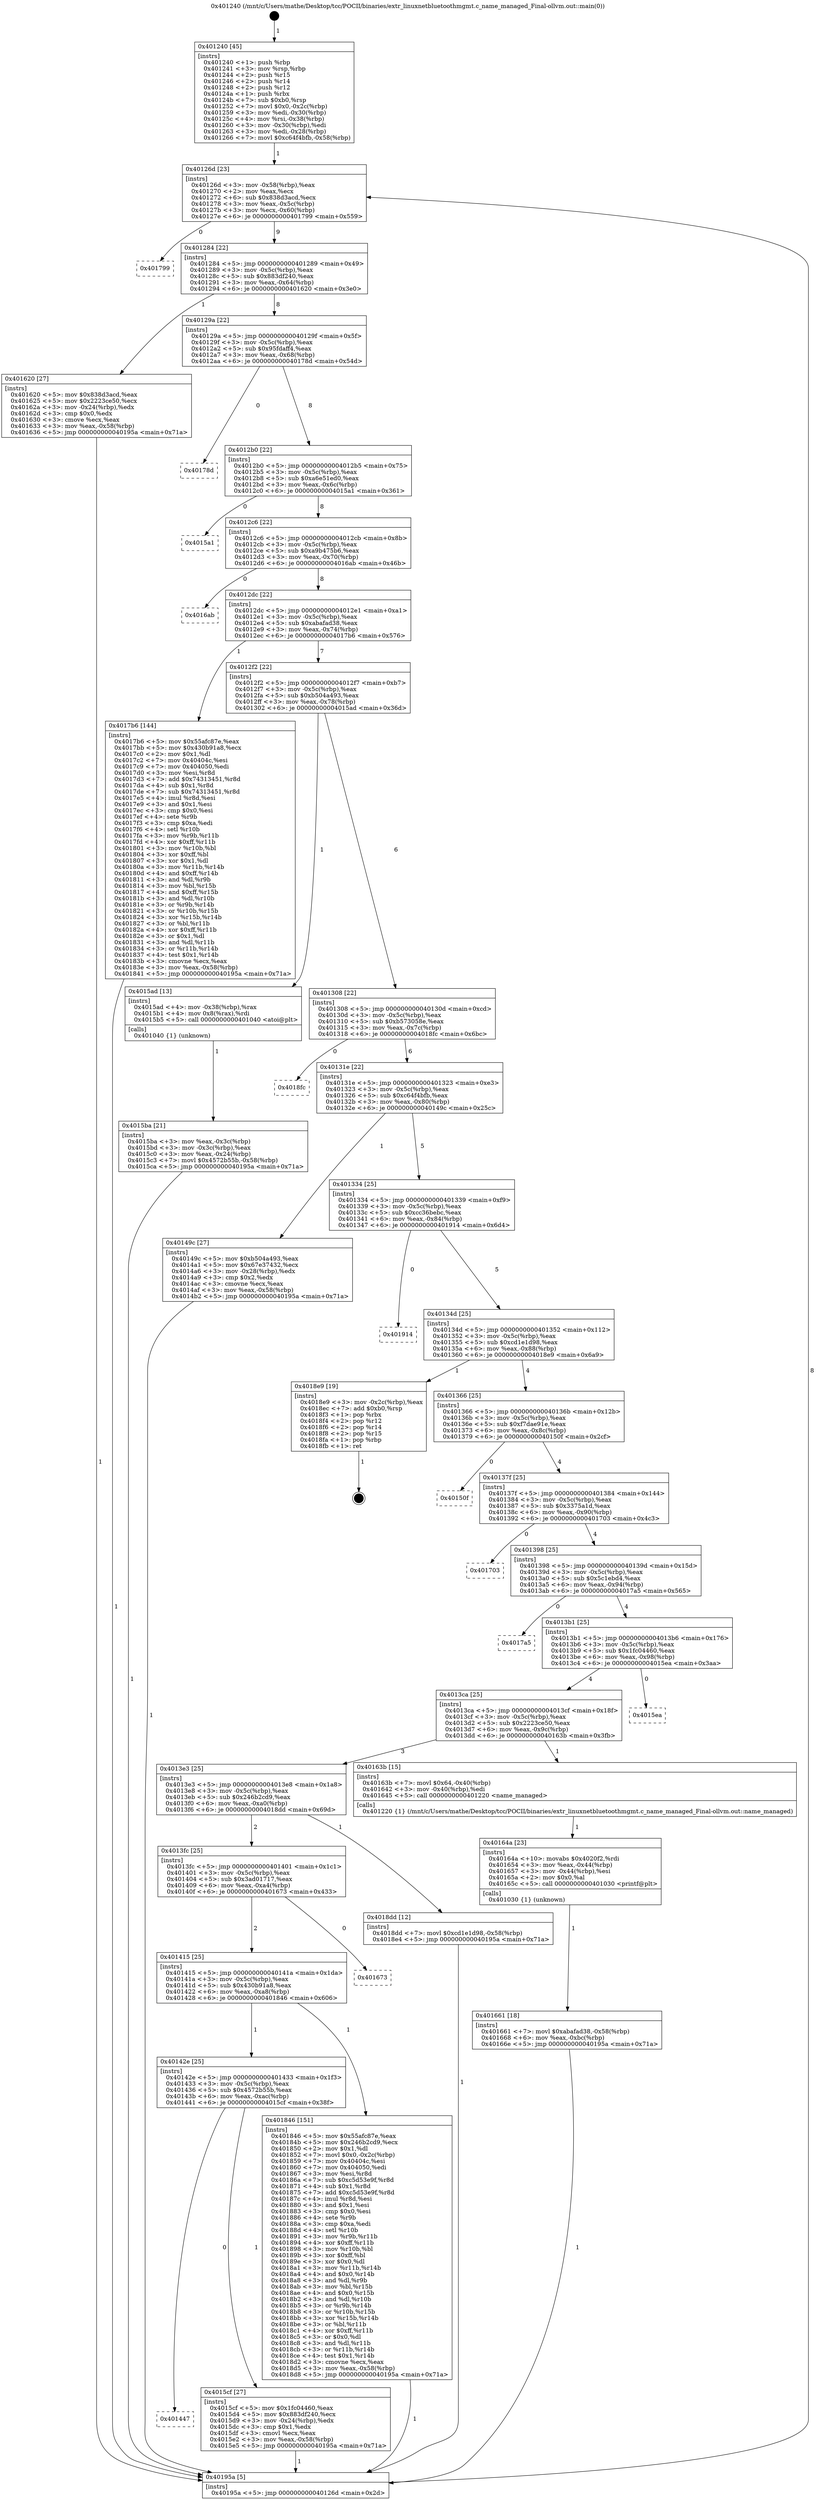 digraph "0x401240" {
  label = "0x401240 (/mnt/c/Users/mathe/Desktop/tcc/POCII/binaries/extr_linuxnetbluetoothmgmt.c_name_managed_Final-ollvm.out::main(0))"
  labelloc = "t"
  node[shape=record]

  Entry [label="",width=0.3,height=0.3,shape=circle,fillcolor=black,style=filled]
  "0x40126d" [label="{
     0x40126d [23]\l
     | [instrs]\l
     &nbsp;&nbsp;0x40126d \<+3\>: mov -0x58(%rbp),%eax\l
     &nbsp;&nbsp;0x401270 \<+2\>: mov %eax,%ecx\l
     &nbsp;&nbsp;0x401272 \<+6\>: sub $0x838d3acd,%ecx\l
     &nbsp;&nbsp;0x401278 \<+3\>: mov %eax,-0x5c(%rbp)\l
     &nbsp;&nbsp;0x40127b \<+3\>: mov %ecx,-0x60(%rbp)\l
     &nbsp;&nbsp;0x40127e \<+6\>: je 0000000000401799 \<main+0x559\>\l
  }"]
  "0x401799" [label="{
     0x401799\l
  }", style=dashed]
  "0x401284" [label="{
     0x401284 [22]\l
     | [instrs]\l
     &nbsp;&nbsp;0x401284 \<+5\>: jmp 0000000000401289 \<main+0x49\>\l
     &nbsp;&nbsp;0x401289 \<+3\>: mov -0x5c(%rbp),%eax\l
     &nbsp;&nbsp;0x40128c \<+5\>: sub $0x883df240,%eax\l
     &nbsp;&nbsp;0x401291 \<+3\>: mov %eax,-0x64(%rbp)\l
     &nbsp;&nbsp;0x401294 \<+6\>: je 0000000000401620 \<main+0x3e0\>\l
  }"]
  Exit [label="",width=0.3,height=0.3,shape=circle,fillcolor=black,style=filled,peripheries=2]
  "0x401620" [label="{
     0x401620 [27]\l
     | [instrs]\l
     &nbsp;&nbsp;0x401620 \<+5\>: mov $0x838d3acd,%eax\l
     &nbsp;&nbsp;0x401625 \<+5\>: mov $0x2223ce50,%ecx\l
     &nbsp;&nbsp;0x40162a \<+3\>: mov -0x24(%rbp),%edx\l
     &nbsp;&nbsp;0x40162d \<+3\>: cmp $0x0,%edx\l
     &nbsp;&nbsp;0x401630 \<+3\>: cmove %ecx,%eax\l
     &nbsp;&nbsp;0x401633 \<+3\>: mov %eax,-0x58(%rbp)\l
     &nbsp;&nbsp;0x401636 \<+5\>: jmp 000000000040195a \<main+0x71a\>\l
  }"]
  "0x40129a" [label="{
     0x40129a [22]\l
     | [instrs]\l
     &nbsp;&nbsp;0x40129a \<+5\>: jmp 000000000040129f \<main+0x5f\>\l
     &nbsp;&nbsp;0x40129f \<+3\>: mov -0x5c(%rbp),%eax\l
     &nbsp;&nbsp;0x4012a2 \<+5\>: sub $0x95fdaff4,%eax\l
     &nbsp;&nbsp;0x4012a7 \<+3\>: mov %eax,-0x68(%rbp)\l
     &nbsp;&nbsp;0x4012aa \<+6\>: je 000000000040178d \<main+0x54d\>\l
  }"]
  "0x401661" [label="{
     0x401661 [18]\l
     | [instrs]\l
     &nbsp;&nbsp;0x401661 \<+7\>: movl $0xabafad38,-0x58(%rbp)\l
     &nbsp;&nbsp;0x401668 \<+6\>: mov %eax,-0xbc(%rbp)\l
     &nbsp;&nbsp;0x40166e \<+5\>: jmp 000000000040195a \<main+0x71a\>\l
  }"]
  "0x40178d" [label="{
     0x40178d\l
  }", style=dashed]
  "0x4012b0" [label="{
     0x4012b0 [22]\l
     | [instrs]\l
     &nbsp;&nbsp;0x4012b0 \<+5\>: jmp 00000000004012b5 \<main+0x75\>\l
     &nbsp;&nbsp;0x4012b5 \<+3\>: mov -0x5c(%rbp),%eax\l
     &nbsp;&nbsp;0x4012b8 \<+5\>: sub $0xa6e51ed0,%eax\l
     &nbsp;&nbsp;0x4012bd \<+3\>: mov %eax,-0x6c(%rbp)\l
     &nbsp;&nbsp;0x4012c0 \<+6\>: je 00000000004015a1 \<main+0x361\>\l
  }"]
  "0x40164a" [label="{
     0x40164a [23]\l
     | [instrs]\l
     &nbsp;&nbsp;0x40164a \<+10\>: movabs $0x4020f2,%rdi\l
     &nbsp;&nbsp;0x401654 \<+3\>: mov %eax,-0x44(%rbp)\l
     &nbsp;&nbsp;0x401657 \<+3\>: mov -0x44(%rbp),%esi\l
     &nbsp;&nbsp;0x40165a \<+2\>: mov $0x0,%al\l
     &nbsp;&nbsp;0x40165c \<+5\>: call 0000000000401030 \<printf@plt\>\l
     | [calls]\l
     &nbsp;&nbsp;0x401030 \{1\} (unknown)\l
  }"]
  "0x4015a1" [label="{
     0x4015a1\l
  }", style=dashed]
  "0x4012c6" [label="{
     0x4012c6 [22]\l
     | [instrs]\l
     &nbsp;&nbsp;0x4012c6 \<+5\>: jmp 00000000004012cb \<main+0x8b\>\l
     &nbsp;&nbsp;0x4012cb \<+3\>: mov -0x5c(%rbp),%eax\l
     &nbsp;&nbsp;0x4012ce \<+5\>: sub $0xa9b475b6,%eax\l
     &nbsp;&nbsp;0x4012d3 \<+3\>: mov %eax,-0x70(%rbp)\l
     &nbsp;&nbsp;0x4012d6 \<+6\>: je 00000000004016ab \<main+0x46b\>\l
  }"]
  "0x401447" [label="{
     0x401447\l
  }", style=dashed]
  "0x4016ab" [label="{
     0x4016ab\l
  }", style=dashed]
  "0x4012dc" [label="{
     0x4012dc [22]\l
     | [instrs]\l
     &nbsp;&nbsp;0x4012dc \<+5\>: jmp 00000000004012e1 \<main+0xa1\>\l
     &nbsp;&nbsp;0x4012e1 \<+3\>: mov -0x5c(%rbp),%eax\l
     &nbsp;&nbsp;0x4012e4 \<+5\>: sub $0xabafad38,%eax\l
     &nbsp;&nbsp;0x4012e9 \<+3\>: mov %eax,-0x74(%rbp)\l
     &nbsp;&nbsp;0x4012ec \<+6\>: je 00000000004017b6 \<main+0x576\>\l
  }"]
  "0x4015cf" [label="{
     0x4015cf [27]\l
     | [instrs]\l
     &nbsp;&nbsp;0x4015cf \<+5\>: mov $0x1fc04460,%eax\l
     &nbsp;&nbsp;0x4015d4 \<+5\>: mov $0x883df240,%ecx\l
     &nbsp;&nbsp;0x4015d9 \<+3\>: mov -0x24(%rbp),%edx\l
     &nbsp;&nbsp;0x4015dc \<+3\>: cmp $0x1,%edx\l
     &nbsp;&nbsp;0x4015df \<+3\>: cmovl %ecx,%eax\l
     &nbsp;&nbsp;0x4015e2 \<+3\>: mov %eax,-0x58(%rbp)\l
     &nbsp;&nbsp;0x4015e5 \<+5\>: jmp 000000000040195a \<main+0x71a\>\l
  }"]
  "0x4017b6" [label="{
     0x4017b6 [144]\l
     | [instrs]\l
     &nbsp;&nbsp;0x4017b6 \<+5\>: mov $0x55afc87e,%eax\l
     &nbsp;&nbsp;0x4017bb \<+5\>: mov $0x430b91a8,%ecx\l
     &nbsp;&nbsp;0x4017c0 \<+2\>: mov $0x1,%dl\l
     &nbsp;&nbsp;0x4017c2 \<+7\>: mov 0x40404c,%esi\l
     &nbsp;&nbsp;0x4017c9 \<+7\>: mov 0x404050,%edi\l
     &nbsp;&nbsp;0x4017d0 \<+3\>: mov %esi,%r8d\l
     &nbsp;&nbsp;0x4017d3 \<+7\>: add $0x74313451,%r8d\l
     &nbsp;&nbsp;0x4017da \<+4\>: sub $0x1,%r8d\l
     &nbsp;&nbsp;0x4017de \<+7\>: sub $0x74313451,%r8d\l
     &nbsp;&nbsp;0x4017e5 \<+4\>: imul %r8d,%esi\l
     &nbsp;&nbsp;0x4017e9 \<+3\>: and $0x1,%esi\l
     &nbsp;&nbsp;0x4017ec \<+3\>: cmp $0x0,%esi\l
     &nbsp;&nbsp;0x4017ef \<+4\>: sete %r9b\l
     &nbsp;&nbsp;0x4017f3 \<+3\>: cmp $0xa,%edi\l
     &nbsp;&nbsp;0x4017f6 \<+4\>: setl %r10b\l
     &nbsp;&nbsp;0x4017fa \<+3\>: mov %r9b,%r11b\l
     &nbsp;&nbsp;0x4017fd \<+4\>: xor $0xff,%r11b\l
     &nbsp;&nbsp;0x401801 \<+3\>: mov %r10b,%bl\l
     &nbsp;&nbsp;0x401804 \<+3\>: xor $0xff,%bl\l
     &nbsp;&nbsp;0x401807 \<+3\>: xor $0x1,%dl\l
     &nbsp;&nbsp;0x40180a \<+3\>: mov %r11b,%r14b\l
     &nbsp;&nbsp;0x40180d \<+4\>: and $0xff,%r14b\l
     &nbsp;&nbsp;0x401811 \<+3\>: and %dl,%r9b\l
     &nbsp;&nbsp;0x401814 \<+3\>: mov %bl,%r15b\l
     &nbsp;&nbsp;0x401817 \<+4\>: and $0xff,%r15b\l
     &nbsp;&nbsp;0x40181b \<+3\>: and %dl,%r10b\l
     &nbsp;&nbsp;0x40181e \<+3\>: or %r9b,%r14b\l
     &nbsp;&nbsp;0x401821 \<+3\>: or %r10b,%r15b\l
     &nbsp;&nbsp;0x401824 \<+3\>: xor %r15b,%r14b\l
     &nbsp;&nbsp;0x401827 \<+3\>: or %bl,%r11b\l
     &nbsp;&nbsp;0x40182a \<+4\>: xor $0xff,%r11b\l
     &nbsp;&nbsp;0x40182e \<+3\>: or $0x1,%dl\l
     &nbsp;&nbsp;0x401831 \<+3\>: and %dl,%r11b\l
     &nbsp;&nbsp;0x401834 \<+3\>: or %r11b,%r14b\l
     &nbsp;&nbsp;0x401837 \<+4\>: test $0x1,%r14b\l
     &nbsp;&nbsp;0x40183b \<+3\>: cmovne %ecx,%eax\l
     &nbsp;&nbsp;0x40183e \<+3\>: mov %eax,-0x58(%rbp)\l
     &nbsp;&nbsp;0x401841 \<+5\>: jmp 000000000040195a \<main+0x71a\>\l
  }"]
  "0x4012f2" [label="{
     0x4012f2 [22]\l
     | [instrs]\l
     &nbsp;&nbsp;0x4012f2 \<+5\>: jmp 00000000004012f7 \<main+0xb7\>\l
     &nbsp;&nbsp;0x4012f7 \<+3\>: mov -0x5c(%rbp),%eax\l
     &nbsp;&nbsp;0x4012fa \<+5\>: sub $0xb504a493,%eax\l
     &nbsp;&nbsp;0x4012ff \<+3\>: mov %eax,-0x78(%rbp)\l
     &nbsp;&nbsp;0x401302 \<+6\>: je 00000000004015ad \<main+0x36d\>\l
  }"]
  "0x40142e" [label="{
     0x40142e [25]\l
     | [instrs]\l
     &nbsp;&nbsp;0x40142e \<+5\>: jmp 0000000000401433 \<main+0x1f3\>\l
     &nbsp;&nbsp;0x401433 \<+3\>: mov -0x5c(%rbp),%eax\l
     &nbsp;&nbsp;0x401436 \<+5\>: sub $0x4572b55b,%eax\l
     &nbsp;&nbsp;0x40143b \<+6\>: mov %eax,-0xac(%rbp)\l
     &nbsp;&nbsp;0x401441 \<+6\>: je 00000000004015cf \<main+0x38f\>\l
  }"]
  "0x4015ad" [label="{
     0x4015ad [13]\l
     | [instrs]\l
     &nbsp;&nbsp;0x4015ad \<+4\>: mov -0x38(%rbp),%rax\l
     &nbsp;&nbsp;0x4015b1 \<+4\>: mov 0x8(%rax),%rdi\l
     &nbsp;&nbsp;0x4015b5 \<+5\>: call 0000000000401040 \<atoi@plt\>\l
     | [calls]\l
     &nbsp;&nbsp;0x401040 \{1\} (unknown)\l
  }"]
  "0x401308" [label="{
     0x401308 [22]\l
     | [instrs]\l
     &nbsp;&nbsp;0x401308 \<+5\>: jmp 000000000040130d \<main+0xcd\>\l
     &nbsp;&nbsp;0x40130d \<+3\>: mov -0x5c(%rbp),%eax\l
     &nbsp;&nbsp;0x401310 \<+5\>: sub $0xb573058e,%eax\l
     &nbsp;&nbsp;0x401315 \<+3\>: mov %eax,-0x7c(%rbp)\l
     &nbsp;&nbsp;0x401318 \<+6\>: je 00000000004018fc \<main+0x6bc\>\l
  }"]
  "0x401846" [label="{
     0x401846 [151]\l
     | [instrs]\l
     &nbsp;&nbsp;0x401846 \<+5\>: mov $0x55afc87e,%eax\l
     &nbsp;&nbsp;0x40184b \<+5\>: mov $0x246b2cd9,%ecx\l
     &nbsp;&nbsp;0x401850 \<+2\>: mov $0x1,%dl\l
     &nbsp;&nbsp;0x401852 \<+7\>: movl $0x0,-0x2c(%rbp)\l
     &nbsp;&nbsp;0x401859 \<+7\>: mov 0x40404c,%esi\l
     &nbsp;&nbsp;0x401860 \<+7\>: mov 0x404050,%edi\l
     &nbsp;&nbsp;0x401867 \<+3\>: mov %esi,%r8d\l
     &nbsp;&nbsp;0x40186a \<+7\>: sub $0xc5d53e9f,%r8d\l
     &nbsp;&nbsp;0x401871 \<+4\>: sub $0x1,%r8d\l
     &nbsp;&nbsp;0x401875 \<+7\>: add $0xc5d53e9f,%r8d\l
     &nbsp;&nbsp;0x40187c \<+4\>: imul %r8d,%esi\l
     &nbsp;&nbsp;0x401880 \<+3\>: and $0x1,%esi\l
     &nbsp;&nbsp;0x401883 \<+3\>: cmp $0x0,%esi\l
     &nbsp;&nbsp;0x401886 \<+4\>: sete %r9b\l
     &nbsp;&nbsp;0x40188a \<+3\>: cmp $0xa,%edi\l
     &nbsp;&nbsp;0x40188d \<+4\>: setl %r10b\l
     &nbsp;&nbsp;0x401891 \<+3\>: mov %r9b,%r11b\l
     &nbsp;&nbsp;0x401894 \<+4\>: xor $0xff,%r11b\l
     &nbsp;&nbsp;0x401898 \<+3\>: mov %r10b,%bl\l
     &nbsp;&nbsp;0x40189b \<+3\>: xor $0xff,%bl\l
     &nbsp;&nbsp;0x40189e \<+3\>: xor $0x0,%dl\l
     &nbsp;&nbsp;0x4018a1 \<+3\>: mov %r11b,%r14b\l
     &nbsp;&nbsp;0x4018a4 \<+4\>: and $0x0,%r14b\l
     &nbsp;&nbsp;0x4018a8 \<+3\>: and %dl,%r9b\l
     &nbsp;&nbsp;0x4018ab \<+3\>: mov %bl,%r15b\l
     &nbsp;&nbsp;0x4018ae \<+4\>: and $0x0,%r15b\l
     &nbsp;&nbsp;0x4018b2 \<+3\>: and %dl,%r10b\l
     &nbsp;&nbsp;0x4018b5 \<+3\>: or %r9b,%r14b\l
     &nbsp;&nbsp;0x4018b8 \<+3\>: or %r10b,%r15b\l
     &nbsp;&nbsp;0x4018bb \<+3\>: xor %r15b,%r14b\l
     &nbsp;&nbsp;0x4018be \<+3\>: or %bl,%r11b\l
     &nbsp;&nbsp;0x4018c1 \<+4\>: xor $0xff,%r11b\l
     &nbsp;&nbsp;0x4018c5 \<+3\>: or $0x0,%dl\l
     &nbsp;&nbsp;0x4018c8 \<+3\>: and %dl,%r11b\l
     &nbsp;&nbsp;0x4018cb \<+3\>: or %r11b,%r14b\l
     &nbsp;&nbsp;0x4018ce \<+4\>: test $0x1,%r14b\l
     &nbsp;&nbsp;0x4018d2 \<+3\>: cmovne %ecx,%eax\l
     &nbsp;&nbsp;0x4018d5 \<+3\>: mov %eax,-0x58(%rbp)\l
     &nbsp;&nbsp;0x4018d8 \<+5\>: jmp 000000000040195a \<main+0x71a\>\l
  }"]
  "0x4018fc" [label="{
     0x4018fc\l
  }", style=dashed]
  "0x40131e" [label="{
     0x40131e [22]\l
     | [instrs]\l
     &nbsp;&nbsp;0x40131e \<+5\>: jmp 0000000000401323 \<main+0xe3\>\l
     &nbsp;&nbsp;0x401323 \<+3\>: mov -0x5c(%rbp),%eax\l
     &nbsp;&nbsp;0x401326 \<+5\>: sub $0xc64f4bfb,%eax\l
     &nbsp;&nbsp;0x40132b \<+3\>: mov %eax,-0x80(%rbp)\l
     &nbsp;&nbsp;0x40132e \<+6\>: je 000000000040149c \<main+0x25c\>\l
  }"]
  "0x401415" [label="{
     0x401415 [25]\l
     | [instrs]\l
     &nbsp;&nbsp;0x401415 \<+5\>: jmp 000000000040141a \<main+0x1da\>\l
     &nbsp;&nbsp;0x40141a \<+3\>: mov -0x5c(%rbp),%eax\l
     &nbsp;&nbsp;0x40141d \<+5\>: sub $0x430b91a8,%eax\l
     &nbsp;&nbsp;0x401422 \<+6\>: mov %eax,-0xa8(%rbp)\l
     &nbsp;&nbsp;0x401428 \<+6\>: je 0000000000401846 \<main+0x606\>\l
  }"]
  "0x40149c" [label="{
     0x40149c [27]\l
     | [instrs]\l
     &nbsp;&nbsp;0x40149c \<+5\>: mov $0xb504a493,%eax\l
     &nbsp;&nbsp;0x4014a1 \<+5\>: mov $0x67e37432,%ecx\l
     &nbsp;&nbsp;0x4014a6 \<+3\>: mov -0x28(%rbp),%edx\l
     &nbsp;&nbsp;0x4014a9 \<+3\>: cmp $0x2,%edx\l
     &nbsp;&nbsp;0x4014ac \<+3\>: cmovne %ecx,%eax\l
     &nbsp;&nbsp;0x4014af \<+3\>: mov %eax,-0x58(%rbp)\l
     &nbsp;&nbsp;0x4014b2 \<+5\>: jmp 000000000040195a \<main+0x71a\>\l
  }"]
  "0x401334" [label="{
     0x401334 [25]\l
     | [instrs]\l
     &nbsp;&nbsp;0x401334 \<+5\>: jmp 0000000000401339 \<main+0xf9\>\l
     &nbsp;&nbsp;0x401339 \<+3\>: mov -0x5c(%rbp),%eax\l
     &nbsp;&nbsp;0x40133c \<+5\>: sub $0xcc36bebc,%eax\l
     &nbsp;&nbsp;0x401341 \<+6\>: mov %eax,-0x84(%rbp)\l
     &nbsp;&nbsp;0x401347 \<+6\>: je 0000000000401914 \<main+0x6d4\>\l
  }"]
  "0x40195a" [label="{
     0x40195a [5]\l
     | [instrs]\l
     &nbsp;&nbsp;0x40195a \<+5\>: jmp 000000000040126d \<main+0x2d\>\l
  }"]
  "0x401240" [label="{
     0x401240 [45]\l
     | [instrs]\l
     &nbsp;&nbsp;0x401240 \<+1\>: push %rbp\l
     &nbsp;&nbsp;0x401241 \<+3\>: mov %rsp,%rbp\l
     &nbsp;&nbsp;0x401244 \<+2\>: push %r15\l
     &nbsp;&nbsp;0x401246 \<+2\>: push %r14\l
     &nbsp;&nbsp;0x401248 \<+2\>: push %r12\l
     &nbsp;&nbsp;0x40124a \<+1\>: push %rbx\l
     &nbsp;&nbsp;0x40124b \<+7\>: sub $0xb0,%rsp\l
     &nbsp;&nbsp;0x401252 \<+7\>: movl $0x0,-0x2c(%rbp)\l
     &nbsp;&nbsp;0x401259 \<+3\>: mov %edi,-0x30(%rbp)\l
     &nbsp;&nbsp;0x40125c \<+4\>: mov %rsi,-0x38(%rbp)\l
     &nbsp;&nbsp;0x401260 \<+3\>: mov -0x30(%rbp),%edi\l
     &nbsp;&nbsp;0x401263 \<+3\>: mov %edi,-0x28(%rbp)\l
     &nbsp;&nbsp;0x401266 \<+7\>: movl $0xc64f4bfb,-0x58(%rbp)\l
  }"]
  "0x4015ba" [label="{
     0x4015ba [21]\l
     | [instrs]\l
     &nbsp;&nbsp;0x4015ba \<+3\>: mov %eax,-0x3c(%rbp)\l
     &nbsp;&nbsp;0x4015bd \<+3\>: mov -0x3c(%rbp),%eax\l
     &nbsp;&nbsp;0x4015c0 \<+3\>: mov %eax,-0x24(%rbp)\l
     &nbsp;&nbsp;0x4015c3 \<+7\>: movl $0x4572b55b,-0x58(%rbp)\l
     &nbsp;&nbsp;0x4015ca \<+5\>: jmp 000000000040195a \<main+0x71a\>\l
  }"]
  "0x401673" [label="{
     0x401673\l
  }", style=dashed]
  "0x401914" [label="{
     0x401914\l
  }", style=dashed]
  "0x40134d" [label="{
     0x40134d [25]\l
     | [instrs]\l
     &nbsp;&nbsp;0x40134d \<+5\>: jmp 0000000000401352 \<main+0x112\>\l
     &nbsp;&nbsp;0x401352 \<+3\>: mov -0x5c(%rbp),%eax\l
     &nbsp;&nbsp;0x401355 \<+5\>: sub $0xcd1e1d98,%eax\l
     &nbsp;&nbsp;0x40135a \<+6\>: mov %eax,-0x88(%rbp)\l
     &nbsp;&nbsp;0x401360 \<+6\>: je 00000000004018e9 \<main+0x6a9\>\l
  }"]
  "0x4013fc" [label="{
     0x4013fc [25]\l
     | [instrs]\l
     &nbsp;&nbsp;0x4013fc \<+5\>: jmp 0000000000401401 \<main+0x1c1\>\l
     &nbsp;&nbsp;0x401401 \<+3\>: mov -0x5c(%rbp),%eax\l
     &nbsp;&nbsp;0x401404 \<+5\>: sub $0x3ad01717,%eax\l
     &nbsp;&nbsp;0x401409 \<+6\>: mov %eax,-0xa4(%rbp)\l
     &nbsp;&nbsp;0x40140f \<+6\>: je 0000000000401673 \<main+0x433\>\l
  }"]
  "0x4018e9" [label="{
     0x4018e9 [19]\l
     | [instrs]\l
     &nbsp;&nbsp;0x4018e9 \<+3\>: mov -0x2c(%rbp),%eax\l
     &nbsp;&nbsp;0x4018ec \<+7\>: add $0xb0,%rsp\l
     &nbsp;&nbsp;0x4018f3 \<+1\>: pop %rbx\l
     &nbsp;&nbsp;0x4018f4 \<+2\>: pop %r12\l
     &nbsp;&nbsp;0x4018f6 \<+2\>: pop %r14\l
     &nbsp;&nbsp;0x4018f8 \<+2\>: pop %r15\l
     &nbsp;&nbsp;0x4018fa \<+1\>: pop %rbp\l
     &nbsp;&nbsp;0x4018fb \<+1\>: ret\l
  }"]
  "0x401366" [label="{
     0x401366 [25]\l
     | [instrs]\l
     &nbsp;&nbsp;0x401366 \<+5\>: jmp 000000000040136b \<main+0x12b\>\l
     &nbsp;&nbsp;0x40136b \<+3\>: mov -0x5c(%rbp),%eax\l
     &nbsp;&nbsp;0x40136e \<+5\>: sub $0xf7dae91e,%eax\l
     &nbsp;&nbsp;0x401373 \<+6\>: mov %eax,-0x8c(%rbp)\l
     &nbsp;&nbsp;0x401379 \<+6\>: je 000000000040150f \<main+0x2cf\>\l
  }"]
  "0x4018dd" [label="{
     0x4018dd [12]\l
     | [instrs]\l
     &nbsp;&nbsp;0x4018dd \<+7\>: movl $0xcd1e1d98,-0x58(%rbp)\l
     &nbsp;&nbsp;0x4018e4 \<+5\>: jmp 000000000040195a \<main+0x71a\>\l
  }"]
  "0x40150f" [label="{
     0x40150f\l
  }", style=dashed]
  "0x40137f" [label="{
     0x40137f [25]\l
     | [instrs]\l
     &nbsp;&nbsp;0x40137f \<+5\>: jmp 0000000000401384 \<main+0x144\>\l
     &nbsp;&nbsp;0x401384 \<+3\>: mov -0x5c(%rbp),%eax\l
     &nbsp;&nbsp;0x401387 \<+5\>: sub $0x3375a1d,%eax\l
     &nbsp;&nbsp;0x40138c \<+6\>: mov %eax,-0x90(%rbp)\l
     &nbsp;&nbsp;0x401392 \<+6\>: je 0000000000401703 \<main+0x4c3\>\l
  }"]
  "0x4013e3" [label="{
     0x4013e3 [25]\l
     | [instrs]\l
     &nbsp;&nbsp;0x4013e3 \<+5\>: jmp 00000000004013e8 \<main+0x1a8\>\l
     &nbsp;&nbsp;0x4013e8 \<+3\>: mov -0x5c(%rbp),%eax\l
     &nbsp;&nbsp;0x4013eb \<+5\>: sub $0x246b2cd9,%eax\l
     &nbsp;&nbsp;0x4013f0 \<+6\>: mov %eax,-0xa0(%rbp)\l
     &nbsp;&nbsp;0x4013f6 \<+6\>: je 00000000004018dd \<main+0x69d\>\l
  }"]
  "0x401703" [label="{
     0x401703\l
  }", style=dashed]
  "0x401398" [label="{
     0x401398 [25]\l
     | [instrs]\l
     &nbsp;&nbsp;0x401398 \<+5\>: jmp 000000000040139d \<main+0x15d\>\l
     &nbsp;&nbsp;0x40139d \<+3\>: mov -0x5c(%rbp),%eax\l
     &nbsp;&nbsp;0x4013a0 \<+5\>: sub $0x5c1ebd4,%eax\l
     &nbsp;&nbsp;0x4013a5 \<+6\>: mov %eax,-0x94(%rbp)\l
     &nbsp;&nbsp;0x4013ab \<+6\>: je 00000000004017a5 \<main+0x565\>\l
  }"]
  "0x40163b" [label="{
     0x40163b [15]\l
     | [instrs]\l
     &nbsp;&nbsp;0x40163b \<+7\>: movl $0x64,-0x40(%rbp)\l
     &nbsp;&nbsp;0x401642 \<+3\>: mov -0x40(%rbp),%edi\l
     &nbsp;&nbsp;0x401645 \<+5\>: call 0000000000401220 \<name_managed\>\l
     | [calls]\l
     &nbsp;&nbsp;0x401220 \{1\} (/mnt/c/Users/mathe/Desktop/tcc/POCII/binaries/extr_linuxnetbluetoothmgmt.c_name_managed_Final-ollvm.out::name_managed)\l
  }"]
  "0x4017a5" [label="{
     0x4017a5\l
  }", style=dashed]
  "0x4013b1" [label="{
     0x4013b1 [25]\l
     | [instrs]\l
     &nbsp;&nbsp;0x4013b1 \<+5\>: jmp 00000000004013b6 \<main+0x176\>\l
     &nbsp;&nbsp;0x4013b6 \<+3\>: mov -0x5c(%rbp),%eax\l
     &nbsp;&nbsp;0x4013b9 \<+5\>: sub $0x1fc04460,%eax\l
     &nbsp;&nbsp;0x4013be \<+6\>: mov %eax,-0x98(%rbp)\l
     &nbsp;&nbsp;0x4013c4 \<+6\>: je 00000000004015ea \<main+0x3aa\>\l
  }"]
  "0x4013ca" [label="{
     0x4013ca [25]\l
     | [instrs]\l
     &nbsp;&nbsp;0x4013ca \<+5\>: jmp 00000000004013cf \<main+0x18f\>\l
     &nbsp;&nbsp;0x4013cf \<+3\>: mov -0x5c(%rbp),%eax\l
     &nbsp;&nbsp;0x4013d2 \<+5\>: sub $0x2223ce50,%eax\l
     &nbsp;&nbsp;0x4013d7 \<+6\>: mov %eax,-0x9c(%rbp)\l
     &nbsp;&nbsp;0x4013dd \<+6\>: je 000000000040163b \<main+0x3fb\>\l
  }"]
  "0x4015ea" [label="{
     0x4015ea\l
  }", style=dashed]
  Entry -> "0x401240" [label=" 1"]
  "0x40126d" -> "0x401799" [label=" 0"]
  "0x40126d" -> "0x401284" [label=" 9"]
  "0x4018e9" -> Exit [label=" 1"]
  "0x401284" -> "0x401620" [label=" 1"]
  "0x401284" -> "0x40129a" [label=" 8"]
  "0x4018dd" -> "0x40195a" [label=" 1"]
  "0x40129a" -> "0x40178d" [label=" 0"]
  "0x40129a" -> "0x4012b0" [label=" 8"]
  "0x401846" -> "0x40195a" [label=" 1"]
  "0x4012b0" -> "0x4015a1" [label=" 0"]
  "0x4012b0" -> "0x4012c6" [label=" 8"]
  "0x4017b6" -> "0x40195a" [label=" 1"]
  "0x4012c6" -> "0x4016ab" [label=" 0"]
  "0x4012c6" -> "0x4012dc" [label=" 8"]
  "0x401661" -> "0x40195a" [label=" 1"]
  "0x4012dc" -> "0x4017b6" [label=" 1"]
  "0x4012dc" -> "0x4012f2" [label=" 7"]
  "0x40164a" -> "0x401661" [label=" 1"]
  "0x4012f2" -> "0x4015ad" [label=" 1"]
  "0x4012f2" -> "0x401308" [label=" 6"]
  "0x401620" -> "0x40195a" [label=" 1"]
  "0x401308" -> "0x4018fc" [label=" 0"]
  "0x401308" -> "0x40131e" [label=" 6"]
  "0x4015cf" -> "0x40195a" [label=" 1"]
  "0x40131e" -> "0x40149c" [label=" 1"]
  "0x40131e" -> "0x401334" [label=" 5"]
  "0x40149c" -> "0x40195a" [label=" 1"]
  "0x401240" -> "0x40126d" [label=" 1"]
  "0x40195a" -> "0x40126d" [label=" 8"]
  "0x4015ad" -> "0x4015ba" [label=" 1"]
  "0x4015ba" -> "0x40195a" [label=" 1"]
  "0x40142e" -> "0x4015cf" [label=" 1"]
  "0x401334" -> "0x401914" [label=" 0"]
  "0x401334" -> "0x40134d" [label=" 5"]
  "0x40163b" -> "0x40164a" [label=" 1"]
  "0x40134d" -> "0x4018e9" [label=" 1"]
  "0x40134d" -> "0x401366" [label=" 4"]
  "0x401415" -> "0x401846" [label=" 1"]
  "0x401366" -> "0x40150f" [label=" 0"]
  "0x401366" -> "0x40137f" [label=" 4"]
  "0x40142e" -> "0x401447" [label=" 0"]
  "0x40137f" -> "0x401703" [label=" 0"]
  "0x40137f" -> "0x401398" [label=" 4"]
  "0x4013fc" -> "0x401673" [label=" 0"]
  "0x401398" -> "0x4017a5" [label=" 0"]
  "0x401398" -> "0x4013b1" [label=" 4"]
  "0x401415" -> "0x40142e" [label=" 1"]
  "0x4013b1" -> "0x4015ea" [label=" 0"]
  "0x4013b1" -> "0x4013ca" [label=" 4"]
  "0x4013e3" -> "0x4013fc" [label=" 2"]
  "0x4013ca" -> "0x40163b" [label=" 1"]
  "0x4013ca" -> "0x4013e3" [label=" 3"]
  "0x4013fc" -> "0x401415" [label=" 2"]
  "0x4013e3" -> "0x4018dd" [label=" 1"]
}
